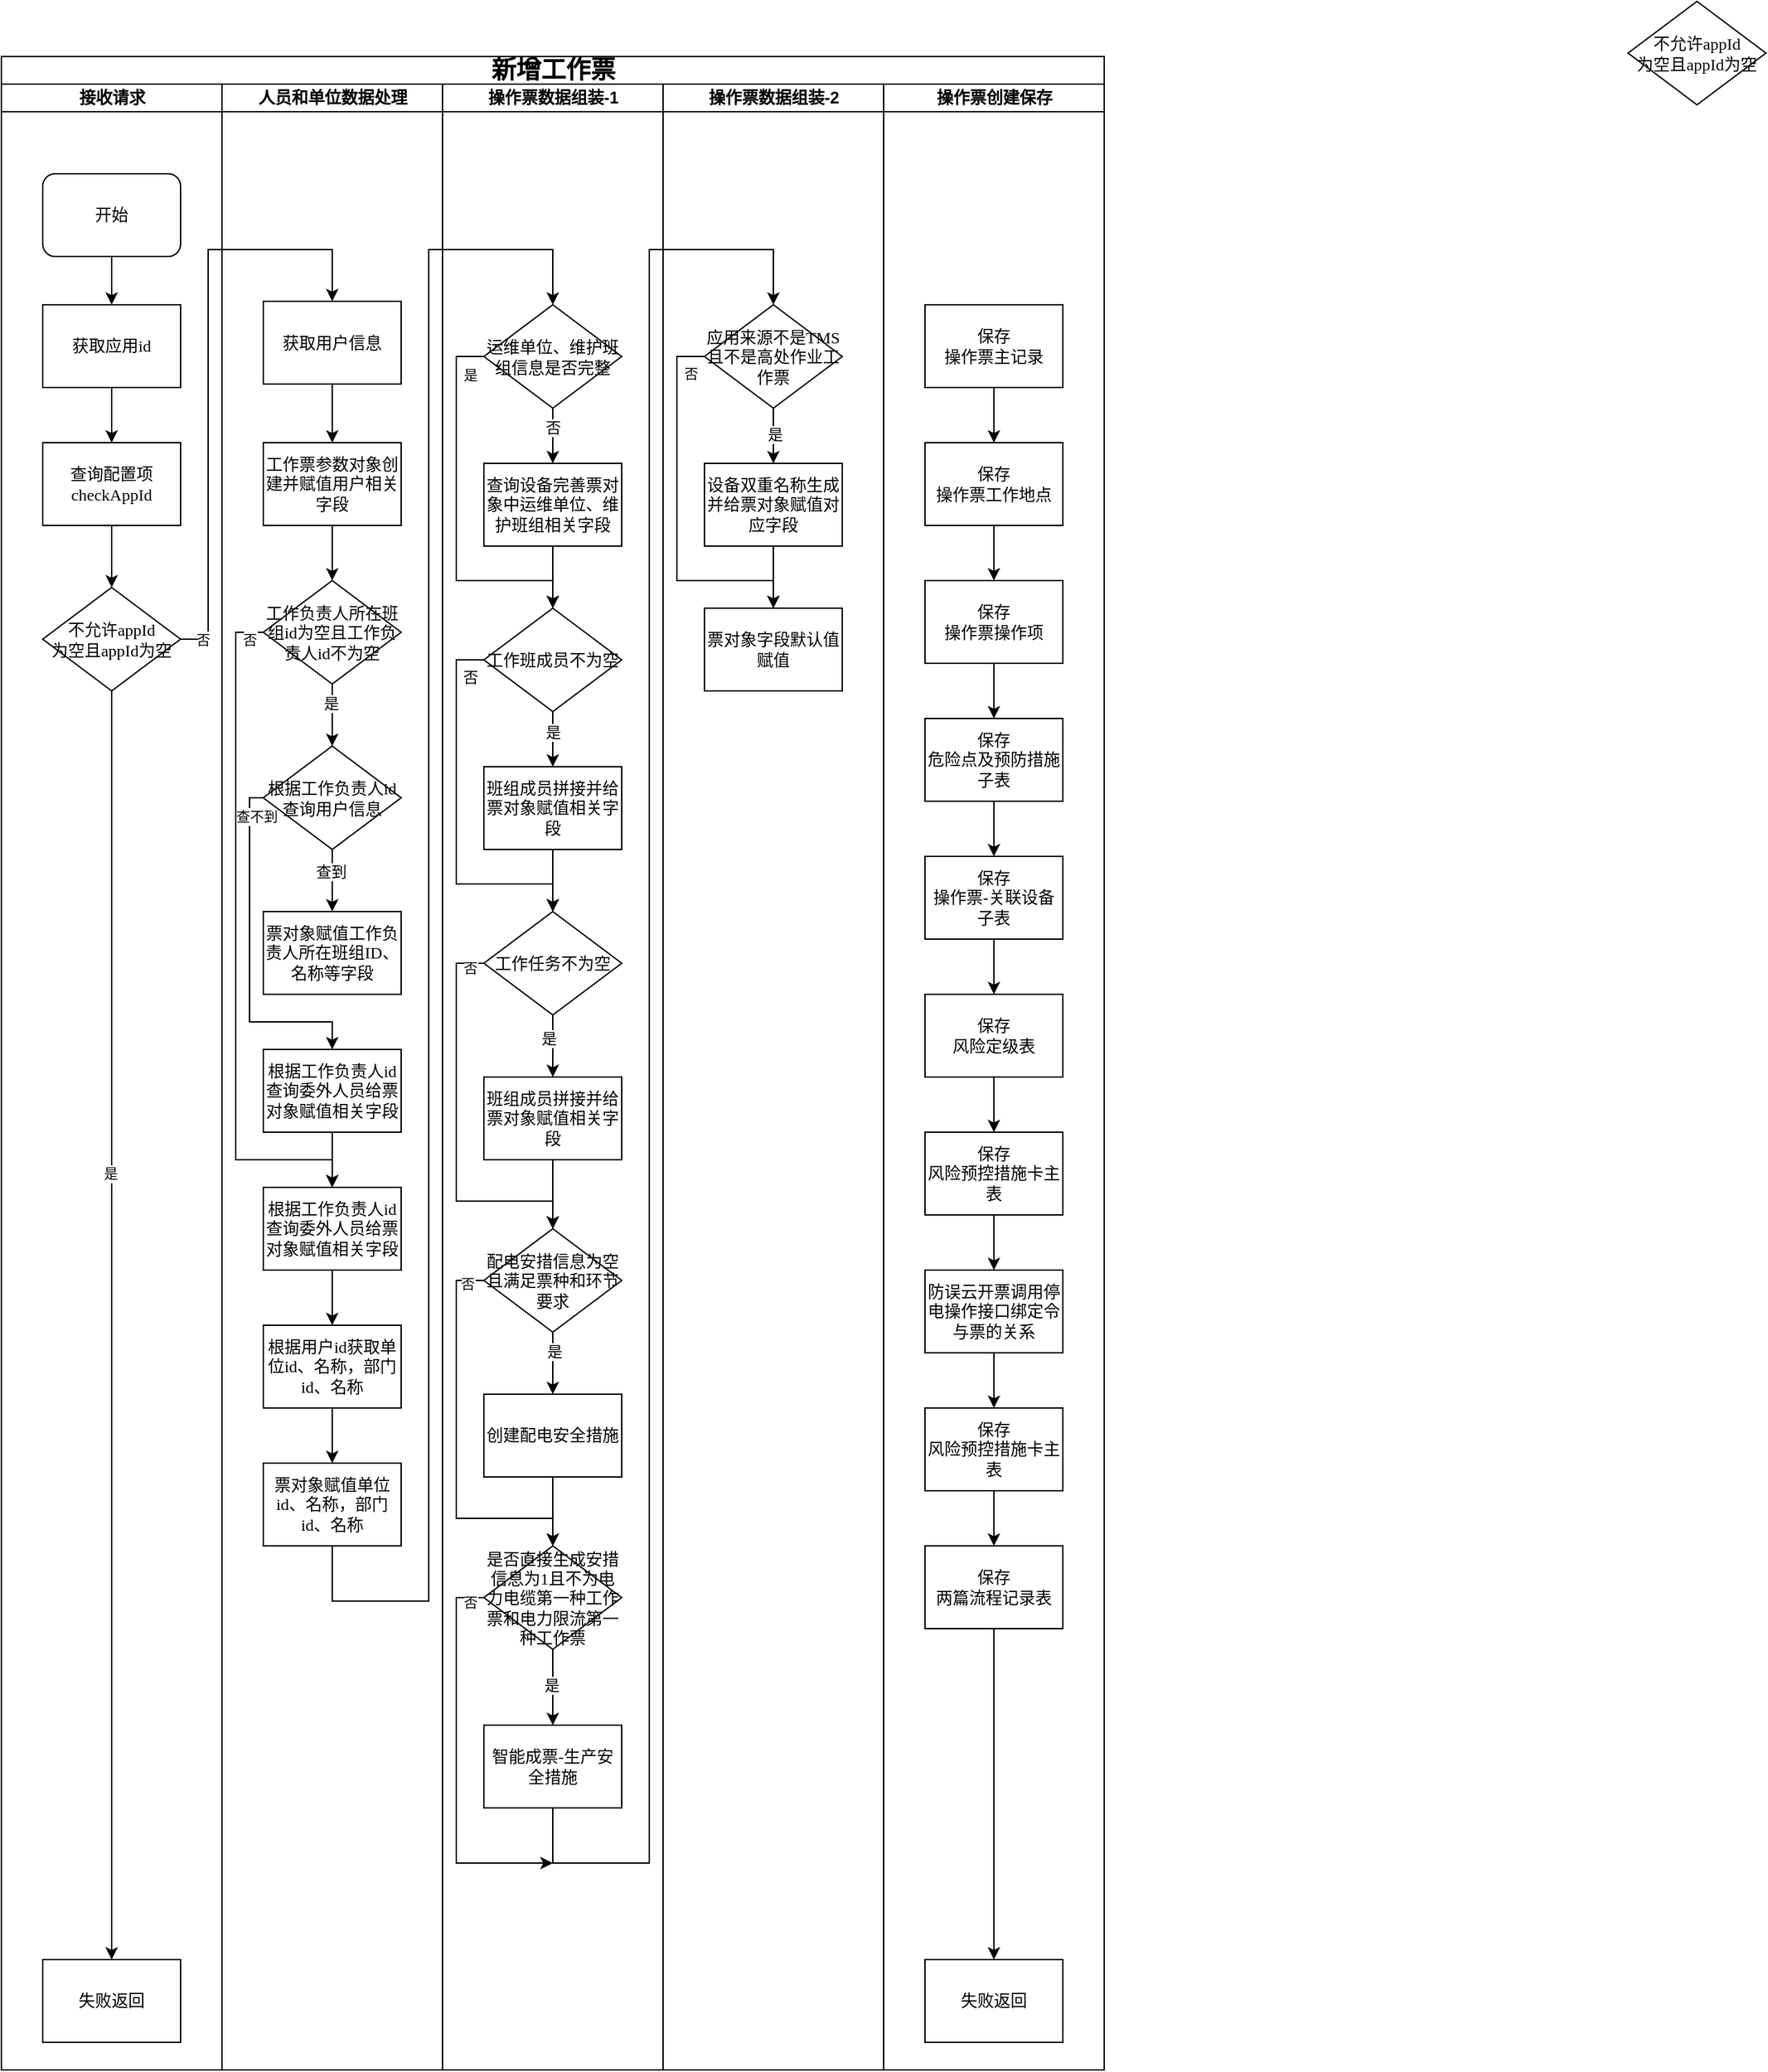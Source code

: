 <mxfile version="26.2.12">
  <diagram name="第 1 页" id="-qbW6qil0ktv-gI08MyN">
    <mxGraphModel dx="1228" dy="661" grid="1" gridSize="10" guides="1" tooltips="1" connect="1" arrows="1" fold="1" page="1" pageScale="1" pageWidth="827" pageHeight="1169" math="0" shadow="0">
      <root>
        <mxCell id="0" />
        <mxCell id="1" parent="0" />
        <mxCell id="i-26Kb5VB1W_zBhbMel1-1" value="&lt;font style=&quot;font-size: 18px;&quot;&gt;新增工作票&lt;/font&gt;" style="swimlane;html=1;childLayout=stackLayout;startSize=20;rounded=0;shadow=0;labelBackgroundColor=none;strokeWidth=1;fontFamily=Verdana;fontSize=8;align=center;" vertex="1" parent="1">
          <mxGeometry x="70" y="40" width="800" height="1460" as="geometry" />
        </mxCell>
        <mxCell id="i-26Kb5VB1W_zBhbMel1-2" value="接收请求" style="swimlane;html=1;startSize=20;" vertex="1" parent="i-26Kb5VB1W_zBhbMel1-1">
          <mxGeometry y="20" width="160" height="1440" as="geometry">
            <mxRectangle y="20" width="40" height="730" as="alternateBounds" />
          </mxGeometry>
        </mxCell>
        <mxCell id="i-26Kb5VB1W_zBhbMel1-3" style="edgeStyle=orthogonalEdgeStyle;rounded=0;orthogonalLoop=1;jettySize=auto;html=1;exitX=0.5;exitY=1;exitDx=0;exitDy=0;entryX=0.5;entryY=0;entryDx=0;entryDy=0;" edge="1" parent="i-26Kb5VB1W_zBhbMel1-2" source="i-26Kb5VB1W_zBhbMel1-4" target="i-26Kb5VB1W_zBhbMel1-10">
          <mxGeometry relative="1" as="geometry">
            <mxPoint x="80" y="167.5" as="targetPoint" />
          </mxGeometry>
        </mxCell>
        <mxCell id="i-26Kb5VB1W_zBhbMel1-4" value="&lt;font style=&quot;font-size: 12px;&quot;&gt;开始&lt;/font&gt;" style="rounded=1;whiteSpace=wrap;html=1;shadow=0;labelBackgroundColor=none;strokeWidth=1;fontFamily=Verdana;fontSize=8;align=center;" vertex="1" parent="i-26Kb5VB1W_zBhbMel1-2">
          <mxGeometry x="30" y="65" width="100" height="60" as="geometry" />
        </mxCell>
        <mxCell id="i-26Kb5VB1W_zBhbMel1-5" value="&lt;span style=&quot;font-size: 12px;&quot;&gt;不允许appId&lt;/span&gt;&lt;div&gt;&lt;span style=&quot;font-size: 12px;&quot;&gt;为空且&lt;/span&gt;&lt;span style=&quot;font-size: 12px; background-color: transparent; color: light-dark(rgb(0, 0, 0), rgb(255, 255, 255));&quot;&gt;appId为空&lt;/span&gt;&lt;/div&gt;" style="rhombus;whiteSpace=wrap;html=1;rounded=0;shadow=0;labelBackgroundColor=none;strokeWidth=1;fontFamily=Verdana;fontSize=8;align=center;" vertex="1" parent="i-26Kb5VB1W_zBhbMel1-2">
          <mxGeometry x="30" y="365" width="100" height="75" as="geometry" />
        </mxCell>
        <mxCell id="i-26Kb5VB1W_zBhbMel1-6" style="edgeStyle=orthogonalEdgeStyle;rounded=0;orthogonalLoop=1;jettySize=auto;html=1;entryX=0.5;entryY=0;entryDx=0;entryDy=0;exitX=0.5;exitY=1;exitDx=0;exitDy=0;" edge="1" parent="i-26Kb5VB1W_zBhbMel1-2" source="i-26Kb5VB1W_zBhbMel1-5" target="i-26Kb5VB1W_zBhbMel1-8">
          <mxGeometry relative="1" as="geometry">
            <mxPoint x="70" y="980" as="targetPoint" />
            <mxPoint x="70" y="580" as="sourcePoint" />
          </mxGeometry>
        </mxCell>
        <mxCell id="i-26Kb5VB1W_zBhbMel1-7" value="&lt;font style=&quot;font-size: 10px;&quot;&gt;是&lt;/font&gt;" style="edgeLabel;html=1;align=center;verticalAlign=middle;resizable=0;points=[];" vertex="1" connectable="0" parent="i-26Kb5VB1W_zBhbMel1-6">
          <mxGeometry x="-0.24" y="-1" relative="1" as="geometry">
            <mxPoint as="offset" />
          </mxGeometry>
        </mxCell>
        <mxCell id="i-26Kb5VB1W_zBhbMel1-8" value="&lt;span style=&quot;font-size: 12px;&quot;&gt;失败返回&lt;/span&gt;" style="whiteSpace=wrap;html=1;fontSize=8;fontFamily=Verdana;rounded=0;shadow=0;labelBackgroundColor=none;strokeWidth=1;" vertex="1" parent="i-26Kb5VB1W_zBhbMel1-2">
          <mxGeometry x="30" y="1360" width="100" height="60" as="geometry" />
        </mxCell>
        <mxCell id="i-26Kb5VB1W_zBhbMel1-9" style="edgeStyle=orthogonalEdgeStyle;rounded=0;orthogonalLoop=1;jettySize=auto;html=1;exitX=0.5;exitY=1;exitDx=0;exitDy=0;" edge="1" parent="i-26Kb5VB1W_zBhbMel1-2" source="i-26Kb5VB1W_zBhbMel1-10" target="i-26Kb5VB1W_zBhbMel1-12">
          <mxGeometry relative="1" as="geometry" />
        </mxCell>
        <mxCell id="i-26Kb5VB1W_zBhbMel1-10" value="&lt;span style=&quot;font-size: 12px;&quot;&gt;获取应用id&lt;/span&gt;" style="whiteSpace=wrap;html=1;fontSize=8;fontFamily=Verdana;rounded=0;shadow=0;labelBackgroundColor=none;strokeWidth=1;" vertex="1" parent="i-26Kb5VB1W_zBhbMel1-2">
          <mxGeometry x="30" y="160" width="100" height="60" as="geometry" />
        </mxCell>
        <mxCell id="i-26Kb5VB1W_zBhbMel1-11" style="edgeStyle=orthogonalEdgeStyle;rounded=0;orthogonalLoop=1;jettySize=auto;html=1;exitX=0.5;exitY=1;exitDx=0;exitDy=0;entryX=0.5;entryY=0;entryDx=0;entryDy=0;" edge="1" parent="i-26Kb5VB1W_zBhbMel1-2" source="i-26Kb5VB1W_zBhbMel1-12" target="i-26Kb5VB1W_zBhbMel1-5">
          <mxGeometry relative="1" as="geometry" />
        </mxCell>
        <mxCell id="i-26Kb5VB1W_zBhbMel1-12" value="&lt;span style=&quot;font-size: 12px;&quot;&gt;查询配置项checkAppId&lt;/span&gt;" style="whiteSpace=wrap;html=1;fontSize=8;fontFamily=Verdana;rounded=0;shadow=0;labelBackgroundColor=none;strokeWidth=1;" vertex="1" parent="i-26Kb5VB1W_zBhbMel1-2">
          <mxGeometry x="30" y="260" width="100" height="60" as="geometry" />
        </mxCell>
        <mxCell id="i-26Kb5VB1W_zBhbMel1-13" value="人员和单位数据处理" style="swimlane;html=1;startSize=20;" vertex="1" parent="i-26Kb5VB1W_zBhbMel1-1">
          <mxGeometry x="160" y="20" width="160" height="1440" as="geometry" />
        </mxCell>
        <mxCell id="i-26Kb5VB1W_zBhbMel1-14" style="edgeStyle=orthogonalEdgeStyle;rounded=0;orthogonalLoop=1;jettySize=auto;html=1;exitX=0.5;exitY=1;exitDx=0;exitDy=0;" edge="1" parent="i-26Kb5VB1W_zBhbMel1-13" source="i-26Kb5VB1W_zBhbMel1-15" target="i-26Kb5VB1W_zBhbMel1-17">
          <mxGeometry relative="1" as="geometry" />
        </mxCell>
        <mxCell id="i-26Kb5VB1W_zBhbMel1-15" value="&lt;span style=&quot;font-size: 12px;&quot;&gt;获取用户信息&lt;/span&gt;" style="whiteSpace=wrap;html=1;fontSize=8;fontFamily=Verdana;rounded=0;shadow=0;labelBackgroundColor=none;strokeWidth=1;" vertex="1" parent="i-26Kb5VB1W_zBhbMel1-13">
          <mxGeometry x="30" y="157.5" width="100" height="60" as="geometry" />
        </mxCell>
        <mxCell id="i-26Kb5VB1W_zBhbMel1-16" style="edgeStyle=orthogonalEdgeStyle;rounded=0;orthogonalLoop=1;jettySize=auto;html=1;exitX=0.5;exitY=1;exitDx=0;exitDy=0;entryX=0.5;entryY=0;entryDx=0;entryDy=0;" edge="1" parent="i-26Kb5VB1W_zBhbMel1-13" source="i-26Kb5VB1W_zBhbMel1-17" target="i-26Kb5VB1W_zBhbMel1-22">
          <mxGeometry relative="1" as="geometry" />
        </mxCell>
        <mxCell id="i-26Kb5VB1W_zBhbMel1-17" value="&lt;span style=&quot;font-size: 12px;&quot;&gt;工作票参数对象创建并赋值用户相关字段&lt;/span&gt;" style="whiteSpace=wrap;html=1;fontSize=8;fontFamily=Verdana;rounded=0;shadow=0;labelBackgroundColor=none;strokeWidth=1;" vertex="1" parent="i-26Kb5VB1W_zBhbMel1-13">
          <mxGeometry x="30" y="260" width="100" height="60" as="geometry" />
        </mxCell>
        <mxCell id="i-26Kb5VB1W_zBhbMel1-18" style="edgeStyle=orthogonalEdgeStyle;rounded=0;orthogonalLoop=1;jettySize=auto;html=1;exitX=0.5;exitY=1;exitDx=0;exitDy=0;entryX=0.5;entryY=0;entryDx=0;entryDy=0;" edge="1" parent="i-26Kb5VB1W_zBhbMel1-13" source="i-26Kb5VB1W_zBhbMel1-22">
          <mxGeometry relative="1" as="geometry">
            <mxPoint x="80" y="480" as="targetPoint" />
          </mxGeometry>
        </mxCell>
        <mxCell id="i-26Kb5VB1W_zBhbMel1-19" value="是" style="edgeLabel;html=1;align=center;verticalAlign=middle;resizable=0;points=[];" vertex="1" connectable="0" parent="i-26Kb5VB1W_zBhbMel1-18">
          <mxGeometry x="-0.385" y="-1" relative="1" as="geometry">
            <mxPoint as="offset" />
          </mxGeometry>
        </mxCell>
        <mxCell id="i-26Kb5VB1W_zBhbMel1-20" style="edgeStyle=orthogonalEdgeStyle;rounded=0;orthogonalLoop=1;jettySize=auto;html=1;exitX=0;exitY=0.5;exitDx=0;exitDy=0;" edge="1" parent="i-26Kb5VB1W_zBhbMel1-13" source="i-26Kb5VB1W_zBhbMel1-22" target="i-26Kb5VB1W_zBhbMel1-32">
          <mxGeometry relative="1" as="geometry">
            <Array as="points">
              <mxPoint x="10" y="398" />
              <mxPoint x="10" y="780" />
              <mxPoint x="80" y="780" />
            </Array>
          </mxGeometry>
        </mxCell>
        <mxCell id="i-26Kb5VB1W_zBhbMel1-21" value="&lt;font style=&quot;font-size: 10px;&quot;&gt;否&lt;/font&gt;" style="edgeLabel;html=1;align=center;verticalAlign=middle;resizable=0;points=[];" vertex="1" connectable="0" parent="i-26Kb5VB1W_zBhbMel1-20">
          <mxGeometry x="-0.97" y="-2" relative="1" as="geometry">
            <mxPoint x="-3" y="7" as="offset" />
          </mxGeometry>
        </mxCell>
        <mxCell id="i-26Kb5VB1W_zBhbMel1-22" value="&lt;span style=&quot;font-size: 12px;&quot;&gt;工作负责人所在班组id为空且工作负责人id不为空&lt;/span&gt;" style="rhombus;whiteSpace=wrap;html=1;rounded=0;shadow=0;labelBackgroundColor=none;strokeWidth=1;fontFamily=Verdana;fontSize=8;align=center;" vertex="1" parent="i-26Kb5VB1W_zBhbMel1-13">
          <mxGeometry x="30" y="360" width="100" height="75" as="geometry" />
        </mxCell>
        <mxCell id="i-26Kb5VB1W_zBhbMel1-23" style="edgeStyle=orthogonalEdgeStyle;rounded=0;orthogonalLoop=1;jettySize=auto;html=1;exitX=0.5;exitY=1;exitDx=0;exitDy=0;entryX=0.5;entryY=0;entryDx=0;entryDy=0;" edge="1" parent="i-26Kb5VB1W_zBhbMel1-13" source="i-26Kb5VB1W_zBhbMel1-27" target="i-26Kb5VB1W_zBhbMel1-28">
          <mxGeometry relative="1" as="geometry" />
        </mxCell>
        <mxCell id="i-26Kb5VB1W_zBhbMel1-24" value="查到" style="edgeLabel;html=1;align=center;verticalAlign=middle;resizable=0;points=[];" vertex="1" connectable="0" parent="i-26Kb5VB1W_zBhbMel1-23">
          <mxGeometry x="-0.316" y="-1" relative="1" as="geometry">
            <mxPoint as="offset" />
          </mxGeometry>
        </mxCell>
        <mxCell id="i-26Kb5VB1W_zBhbMel1-25" style="edgeStyle=orthogonalEdgeStyle;rounded=0;orthogonalLoop=1;jettySize=auto;html=1;exitX=0;exitY=0.5;exitDx=0;exitDy=0;entryX=0.5;entryY=0;entryDx=0;entryDy=0;" edge="1" parent="i-26Kb5VB1W_zBhbMel1-13" source="i-26Kb5VB1W_zBhbMel1-27" target="i-26Kb5VB1W_zBhbMel1-30">
          <mxGeometry relative="1" as="geometry">
            <Array as="points">
              <mxPoint x="20" y="518" />
              <mxPoint x="20" y="680" />
              <mxPoint x="80" y="680" />
            </Array>
          </mxGeometry>
        </mxCell>
        <mxCell id="i-26Kb5VB1W_zBhbMel1-26" value="&lt;font style=&quot;font-size: 10px;&quot;&gt;查不到&lt;/font&gt;" style="edgeLabel;html=1;align=center;verticalAlign=middle;resizable=0;points=[];" vertex="1" connectable="0" parent="i-26Kb5VB1W_zBhbMel1-25">
          <mxGeometry x="-0.906" y="2" relative="1" as="geometry">
            <mxPoint x="3" y="11" as="offset" />
          </mxGeometry>
        </mxCell>
        <mxCell id="i-26Kb5VB1W_zBhbMel1-27" value="&lt;span style=&quot;font-size: 12px;&quot;&gt;根据工作负责人id查询用户信息&lt;/span&gt;" style="rhombus;whiteSpace=wrap;html=1;rounded=0;shadow=0;labelBackgroundColor=none;strokeWidth=1;fontFamily=Verdana;fontSize=8;align=center;" vertex="1" parent="i-26Kb5VB1W_zBhbMel1-13">
          <mxGeometry x="30" y="480" width="100" height="75" as="geometry" />
        </mxCell>
        <mxCell id="i-26Kb5VB1W_zBhbMel1-28" value="&lt;span style=&quot;font-size: 12px;&quot;&gt;票对象赋值工作负责人所在班组ID、名称等字段&lt;/span&gt;" style="whiteSpace=wrap;html=1;fontSize=8;fontFamily=Verdana;rounded=0;shadow=0;labelBackgroundColor=none;strokeWidth=1;" vertex="1" parent="i-26Kb5VB1W_zBhbMel1-13">
          <mxGeometry x="30" y="600" width="100" height="60" as="geometry" />
        </mxCell>
        <mxCell id="i-26Kb5VB1W_zBhbMel1-29" style="edgeStyle=orthogonalEdgeStyle;rounded=0;orthogonalLoop=1;jettySize=auto;html=1;exitX=0.5;exitY=1;exitDx=0;exitDy=0;entryX=0.5;entryY=0;entryDx=0;entryDy=0;" edge="1" parent="i-26Kb5VB1W_zBhbMel1-13" source="i-26Kb5VB1W_zBhbMel1-30" target="i-26Kb5VB1W_zBhbMel1-32">
          <mxGeometry relative="1" as="geometry" />
        </mxCell>
        <mxCell id="i-26Kb5VB1W_zBhbMel1-30" value="&lt;span style=&quot;font-size: 12px;&quot;&gt;根据工作负责人id&lt;/span&gt;&lt;div&gt;&lt;span style=&quot;font-size: 12px;&quot;&gt;查询委外人员给票对象&lt;/span&gt;&lt;span style=&quot;font-size: 12px; background-color: transparent; color: light-dark(rgb(0, 0, 0), rgb(255, 255, 255));&quot;&gt;赋值相关字段&lt;/span&gt;&lt;/div&gt;" style="whiteSpace=wrap;html=1;fontSize=8;fontFamily=Verdana;rounded=0;shadow=0;labelBackgroundColor=none;strokeWidth=1;" vertex="1" parent="i-26Kb5VB1W_zBhbMel1-13">
          <mxGeometry x="30" y="700" width="100" height="60" as="geometry" />
        </mxCell>
        <mxCell id="i-26Kb5VB1W_zBhbMel1-31" style="edgeStyle=orthogonalEdgeStyle;rounded=0;orthogonalLoop=1;jettySize=auto;html=1;exitX=0.5;exitY=1;exitDx=0;exitDy=0;entryX=0.5;entryY=0;entryDx=0;entryDy=0;" edge="1" parent="i-26Kb5VB1W_zBhbMel1-13" source="i-26Kb5VB1W_zBhbMel1-32" target="i-26Kb5VB1W_zBhbMel1-34">
          <mxGeometry relative="1" as="geometry" />
        </mxCell>
        <mxCell id="i-26Kb5VB1W_zBhbMel1-32" value="&lt;span style=&quot;font-size: 12px;&quot;&gt;根据工作负责人id&lt;/span&gt;&lt;div&gt;&lt;span style=&quot;font-size: 12px;&quot;&gt;查询委外人员给票对象&lt;/span&gt;&lt;span style=&quot;font-size: 12px; background-color: transparent; color: light-dark(rgb(0, 0, 0), rgb(255, 255, 255));&quot;&gt;赋值相关字段&lt;/span&gt;&lt;/div&gt;" style="whiteSpace=wrap;html=1;fontSize=8;fontFamily=Verdana;rounded=0;shadow=0;labelBackgroundColor=none;strokeWidth=1;" vertex="1" parent="i-26Kb5VB1W_zBhbMel1-13">
          <mxGeometry x="30" y="800" width="100" height="60" as="geometry" />
        </mxCell>
        <mxCell id="i-26Kb5VB1W_zBhbMel1-33" style="edgeStyle=orthogonalEdgeStyle;rounded=0;orthogonalLoop=1;jettySize=auto;html=1;exitX=0.5;exitY=1;exitDx=0;exitDy=0;entryX=0.5;entryY=0;entryDx=0;entryDy=0;" edge="1" parent="i-26Kb5VB1W_zBhbMel1-13" source="i-26Kb5VB1W_zBhbMel1-34" target="i-26Kb5VB1W_zBhbMel1-35">
          <mxGeometry relative="1" as="geometry" />
        </mxCell>
        <mxCell id="i-26Kb5VB1W_zBhbMel1-34" value="&lt;span style=&quot;font-size: 12px;&quot;&gt;根据用户id获取单位id、名称，部门id、名称&lt;br&gt;&lt;/span&gt;" style="whiteSpace=wrap;html=1;fontSize=8;fontFamily=Verdana;rounded=0;shadow=0;labelBackgroundColor=none;strokeWidth=1;" vertex="1" parent="i-26Kb5VB1W_zBhbMel1-13">
          <mxGeometry x="30" y="900" width="100" height="60" as="geometry" />
        </mxCell>
        <mxCell id="i-26Kb5VB1W_zBhbMel1-35" value="&lt;span style=&quot;font-size: 12px;&quot;&gt;票对象赋值单位id、名称，部门id、名称&lt;br&gt;&lt;/span&gt;" style="whiteSpace=wrap;html=1;fontSize=8;fontFamily=Verdana;rounded=0;shadow=0;labelBackgroundColor=none;strokeWidth=1;" vertex="1" parent="i-26Kb5VB1W_zBhbMel1-13">
          <mxGeometry x="30" y="1000" width="100" height="60" as="geometry" />
        </mxCell>
        <mxCell id="i-26Kb5VB1W_zBhbMel1-36" value="操作票数据组装-1" style="swimlane;html=1;startSize=20;" vertex="1" parent="i-26Kb5VB1W_zBhbMel1-1">
          <mxGeometry x="320" y="20" width="160" height="1440" as="geometry" />
        </mxCell>
        <mxCell id="i-26Kb5VB1W_zBhbMel1-125" style="edgeStyle=orthogonalEdgeStyle;rounded=0;orthogonalLoop=1;jettySize=auto;html=1;exitX=0.5;exitY=1;exitDx=0;exitDy=0;" edge="1" parent="i-26Kb5VB1W_zBhbMel1-36" source="i-26Kb5VB1W_zBhbMel1-123" target="i-26Kb5VB1W_zBhbMel1-124">
          <mxGeometry relative="1" as="geometry" />
        </mxCell>
        <mxCell id="i-26Kb5VB1W_zBhbMel1-126" value="否" style="edgeLabel;html=1;align=center;verticalAlign=middle;resizable=0;points=[];" vertex="1" connectable="0" parent="i-26Kb5VB1W_zBhbMel1-125">
          <mxGeometry x="-0.3" relative="1" as="geometry">
            <mxPoint as="offset" />
          </mxGeometry>
        </mxCell>
        <mxCell id="i-26Kb5VB1W_zBhbMel1-129" style="edgeStyle=orthogonalEdgeStyle;rounded=0;orthogonalLoop=1;jettySize=auto;html=1;exitX=0;exitY=0.5;exitDx=0;exitDy=0;entryX=0.5;entryY=0;entryDx=0;entryDy=0;" edge="1" parent="i-26Kb5VB1W_zBhbMel1-36" source="i-26Kb5VB1W_zBhbMel1-123" target="i-26Kb5VB1W_zBhbMel1-127">
          <mxGeometry relative="1" as="geometry">
            <Array as="points">
              <mxPoint x="10" y="198" />
              <mxPoint x="10" y="360" />
              <mxPoint x="80" y="360" />
            </Array>
          </mxGeometry>
        </mxCell>
        <mxCell id="i-26Kb5VB1W_zBhbMel1-130" value="&lt;font style=&quot;font-size: 10px;&quot;&gt;是&lt;/font&gt;" style="edgeLabel;html=1;align=center;verticalAlign=middle;resizable=0;points=[];" vertex="1" connectable="0" parent="i-26Kb5VB1W_zBhbMel1-129">
          <mxGeometry x="-0.897" y="2" relative="1" as="geometry">
            <mxPoint x="4" y="11" as="offset" />
          </mxGeometry>
        </mxCell>
        <mxCell id="i-26Kb5VB1W_zBhbMel1-123" value="&lt;span style=&quot;font-size: 12px;&quot;&gt;运维单位、维护班组信息是否完整&lt;/span&gt;" style="rhombus;whiteSpace=wrap;html=1;rounded=0;shadow=0;labelBackgroundColor=none;strokeWidth=1;fontFamily=Verdana;fontSize=8;align=center;" vertex="1" parent="i-26Kb5VB1W_zBhbMel1-36">
          <mxGeometry x="30" y="160" width="100" height="75" as="geometry" />
        </mxCell>
        <mxCell id="i-26Kb5VB1W_zBhbMel1-128" style="edgeStyle=orthogonalEdgeStyle;rounded=0;orthogonalLoop=1;jettySize=auto;html=1;exitX=0.5;exitY=1;exitDx=0;exitDy=0;entryX=0.5;entryY=0;entryDx=0;entryDy=0;" edge="1" parent="i-26Kb5VB1W_zBhbMel1-36" source="i-26Kb5VB1W_zBhbMel1-124" target="i-26Kb5VB1W_zBhbMel1-127">
          <mxGeometry relative="1" as="geometry" />
        </mxCell>
        <mxCell id="i-26Kb5VB1W_zBhbMel1-124" value="&lt;span style=&quot;font-size: 12px;&quot;&gt;查询设备完善票对象中&lt;/span&gt;&lt;span style=&quot;font-size: 12px;&quot;&gt;运维单位、维护班组相关字段&lt;/span&gt;" style="whiteSpace=wrap;html=1;fontSize=8;fontFamily=Verdana;rounded=0;shadow=0;labelBackgroundColor=none;strokeWidth=1;" vertex="1" parent="i-26Kb5VB1W_zBhbMel1-36">
          <mxGeometry x="30" y="275" width="100" height="60" as="geometry" />
        </mxCell>
        <mxCell id="i-26Kb5VB1W_zBhbMel1-132" style="edgeStyle=orthogonalEdgeStyle;rounded=0;orthogonalLoop=1;jettySize=auto;html=1;exitX=0.5;exitY=1;exitDx=0;exitDy=0;entryX=0.5;entryY=0;entryDx=0;entryDy=0;" edge="1" parent="i-26Kb5VB1W_zBhbMel1-36" source="i-26Kb5VB1W_zBhbMel1-127" target="i-26Kb5VB1W_zBhbMel1-131">
          <mxGeometry relative="1" as="geometry" />
        </mxCell>
        <mxCell id="i-26Kb5VB1W_zBhbMel1-133" value="是" style="edgeLabel;html=1;align=center;verticalAlign=middle;resizable=0;points=[];" vertex="1" connectable="0" parent="i-26Kb5VB1W_zBhbMel1-132">
          <mxGeometry x="-0.28" relative="1" as="geometry">
            <mxPoint as="offset" />
          </mxGeometry>
        </mxCell>
        <mxCell id="i-26Kb5VB1W_zBhbMel1-136" style="edgeStyle=orthogonalEdgeStyle;rounded=0;orthogonalLoop=1;jettySize=auto;html=1;exitX=0;exitY=0.5;exitDx=0;exitDy=0;entryX=0.5;entryY=0;entryDx=0;entryDy=0;" edge="1" parent="i-26Kb5VB1W_zBhbMel1-36" source="i-26Kb5VB1W_zBhbMel1-127" target="i-26Kb5VB1W_zBhbMel1-134">
          <mxGeometry relative="1" as="geometry">
            <Array as="points">
              <mxPoint x="10" y="418" />
              <mxPoint x="10" y="580" />
              <mxPoint x="80" y="580" />
            </Array>
          </mxGeometry>
        </mxCell>
        <mxCell id="i-26Kb5VB1W_zBhbMel1-137" value="否" style="edgeLabel;html=1;align=center;verticalAlign=middle;resizable=0;points=[];" vertex="1" connectable="0" parent="i-26Kb5VB1W_zBhbMel1-136">
          <mxGeometry x="-0.927" y="3" relative="1" as="geometry">
            <mxPoint y="9" as="offset" />
          </mxGeometry>
        </mxCell>
        <mxCell id="i-26Kb5VB1W_zBhbMel1-127" value="&lt;span style=&quot;font-size: 12px;&quot;&gt;工作班成员不为空&lt;/span&gt;" style="rhombus;whiteSpace=wrap;html=1;rounded=0;shadow=0;labelBackgroundColor=none;strokeWidth=1;fontFamily=Verdana;fontSize=8;align=center;" vertex="1" parent="i-26Kb5VB1W_zBhbMel1-36">
          <mxGeometry x="30" y="380" width="100" height="75" as="geometry" />
        </mxCell>
        <mxCell id="i-26Kb5VB1W_zBhbMel1-135" style="edgeStyle=orthogonalEdgeStyle;rounded=0;orthogonalLoop=1;jettySize=auto;html=1;exitX=0.5;exitY=1;exitDx=0;exitDy=0;entryX=0.5;entryY=0;entryDx=0;entryDy=0;" edge="1" parent="i-26Kb5VB1W_zBhbMel1-36" source="i-26Kb5VB1W_zBhbMel1-131" target="i-26Kb5VB1W_zBhbMel1-134">
          <mxGeometry relative="1" as="geometry" />
        </mxCell>
        <mxCell id="i-26Kb5VB1W_zBhbMel1-131" value="&lt;span style=&quot;font-size: 12px;&quot;&gt;班组成员拼接并给票对象赋值相关字段&lt;/span&gt;" style="whiteSpace=wrap;html=1;fontSize=8;fontFamily=Verdana;rounded=0;shadow=0;labelBackgroundColor=none;strokeWidth=1;" vertex="1" parent="i-26Kb5VB1W_zBhbMel1-36">
          <mxGeometry x="30" y="495" width="100" height="60" as="geometry" />
        </mxCell>
        <mxCell id="i-26Kb5VB1W_zBhbMel1-140" style="edgeStyle=orthogonalEdgeStyle;rounded=0;orthogonalLoop=1;jettySize=auto;html=1;exitX=0.5;exitY=1;exitDx=0;exitDy=0;entryX=0.5;entryY=0;entryDx=0;entryDy=0;" edge="1" parent="i-26Kb5VB1W_zBhbMel1-36" source="i-26Kb5VB1W_zBhbMel1-134" target="i-26Kb5VB1W_zBhbMel1-138">
          <mxGeometry relative="1" as="geometry" />
        </mxCell>
        <mxCell id="i-26Kb5VB1W_zBhbMel1-141" value="是" style="edgeLabel;html=1;align=center;verticalAlign=middle;resizable=0;points=[];" vertex="1" connectable="0" parent="i-26Kb5VB1W_zBhbMel1-140">
          <mxGeometry x="-0.268" y="-3" relative="1" as="geometry">
            <mxPoint as="offset" />
          </mxGeometry>
        </mxCell>
        <mxCell id="i-26Kb5VB1W_zBhbMel1-144" style="edgeStyle=orthogonalEdgeStyle;rounded=0;orthogonalLoop=1;jettySize=auto;html=1;exitX=0;exitY=0.5;exitDx=0;exitDy=0;" edge="1" parent="i-26Kb5VB1W_zBhbMel1-36" source="i-26Kb5VB1W_zBhbMel1-134">
          <mxGeometry relative="1" as="geometry">
            <mxPoint x="80" y="830" as="targetPoint" />
            <Array as="points">
              <mxPoint x="10" y="637" />
              <mxPoint x="10" y="810" />
              <mxPoint x="80" y="810" />
            </Array>
          </mxGeometry>
        </mxCell>
        <mxCell id="i-26Kb5VB1W_zBhbMel1-145" value="&lt;font style=&quot;font-size: 10px;&quot;&gt;否&lt;/font&gt;" style="edgeLabel;html=1;align=center;verticalAlign=middle;resizable=0;points=[];" vertex="1" connectable="0" parent="i-26Kb5VB1W_zBhbMel1-144">
          <mxGeometry x="-0.93" y="3" relative="1" as="geometry">
            <mxPoint as="offset" />
          </mxGeometry>
        </mxCell>
        <mxCell id="i-26Kb5VB1W_zBhbMel1-134" value="&lt;span style=&quot;font-size: 12px;&quot;&gt;工作任务不为空&lt;/span&gt;" style="rhombus;whiteSpace=wrap;html=1;rounded=0;shadow=0;labelBackgroundColor=none;strokeWidth=1;fontFamily=Verdana;fontSize=8;align=center;" vertex="1" parent="i-26Kb5VB1W_zBhbMel1-36">
          <mxGeometry x="30" y="600" width="100" height="75" as="geometry" />
        </mxCell>
        <mxCell id="i-26Kb5VB1W_zBhbMel1-143" style="edgeStyle=orthogonalEdgeStyle;rounded=0;orthogonalLoop=1;jettySize=auto;html=1;exitX=0.5;exitY=1;exitDx=0;exitDy=0;" edge="1" parent="i-26Kb5VB1W_zBhbMel1-36" source="i-26Kb5VB1W_zBhbMel1-138" target="i-26Kb5VB1W_zBhbMel1-142">
          <mxGeometry relative="1" as="geometry" />
        </mxCell>
        <mxCell id="i-26Kb5VB1W_zBhbMel1-138" value="&lt;span style=&quot;font-size: 12px;&quot;&gt;班组成员拼接并给票对象赋值相关字段&lt;/span&gt;" style="whiteSpace=wrap;html=1;fontSize=8;fontFamily=Verdana;rounded=0;shadow=0;labelBackgroundColor=none;strokeWidth=1;" vertex="1" parent="i-26Kb5VB1W_zBhbMel1-36">
          <mxGeometry x="30" y="720" width="100" height="60" as="geometry" />
        </mxCell>
        <mxCell id="i-26Kb5VB1W_zBhbMel1-147" style="edgeStyle=orthogonalEdgeStyle;rounded=0;orthogonalLoop=1;jettySize=auto;html=1;exitX=0.5;exitY=1;exitDx=0;exitDy=0;" edge="1" parent="i-26Kb5VB1W_zBhbMel1-36" source="i-26Kb5VB1W_zBhbMel1-142" target="i-26Kb5VB1W_zBhbMel1-146">
          <mxGeometry relative="1" as="geometry" />
        </mxCell>
        <mxCell id="i-26Kb5VB1W_zBhbMel1-148" value="是" style="edgeLabel;html=1;align=center;verticalAlign=middle;resizable=0;points=[];" vertex="1" connectable="0" parent="i-26Kb5VB1W_zBhbMel1-147">
          <mxGeometry x="-0.388" y="1" relative="1" as="geometry">
            <mxPoint as="offset" />
          </mxGeometry>
        </mxCell>
        <mxCell id="i-26Kb5VB1W_zBhbMel1-151" style="edgeStyle=orthogonalEdgeStyle;rounded=0;orthogonalLoop=1;jettySize=auto;html=1;exitX=0;exitY=0.5;exitDx=0;exitDy=0;entryX=0.5;entryY=0;entryDx=0;entryDy=0;" edge="1" parent="i-26Kb5VB1W_zBhbMel1-36" source="i-26Kb5VB1W_zBhbMel1-142" target="i-26Kb5VB1W_zBhbMel1-149">
          <mxGeometry relative="1" as="geometry">
            <Array as="points">
              <mxPoint x="10" y="867" />
              <mxPoint x="10" y="1040" />
              <mxPoint x="80" y="1040" />
            </Array>
          </mxGeometry>
        </mxCell>
        <mxCell id="i-26Kb5VB1W_zBhbMel1-152" value="&lt;font style=&quot;font-size: 10px;&quot;&gt;否&lt;/font&gt;" style="edgeLabel;html=1;align=center;verticalAlign=middle;resizable=0;points=[];" vertex="1" connectable="0" parent="i-26Kb5VB1W_zBhbMel1-151">
          <mxGeometry x="-0.913" y="2" relative="1" as="geometry">
            <mxPoint as="offset" />
          </mxGeometry>
        </mxCell>
        <mxCell id="i-26Kb5VB1W_zBhbMel1-142" value="&lt;span style=&quot;font-size: 12px;&quot;&gt;配电安措信息为空且满足票种和环节要求&lt;/span&gt;" style="rhombus;whiteSpace=wrap;html=1;rounded=0;shadow=0;labelBackgroundColor=none;strokeWidth=1;fontFamily=Verdana;fontSize=8;align=center;" vertex="1" parent="i-26Kb5VB1W_zBhbMel1-36">
          <mxGeometry x="30" y="830" width="100" height="75" as="geometry" />
        </mxCell>
        <mxCell id="i-26Kb5VB1W_zBhbMel1-150" style="edgeStyle=orthogonalEdgeStyle;rounded=0;orthogonalLoop=1;jettySize=auto;html=1;exitX=0.5;exitY=1;exitDx=0;exitDy=0;" edge="1" parent="i-26Kb5VB1W_zBhbMel1-36" source="i-26Kb5VB1W_zBhbMel1-146" target="i-26Kb5VB1W_zBhbMel1-149">
          <mxGeometry relative="1" as="geometry" />
        </mxCell>
        <mxCell id="i-26Kb5VB1W_zBhbMel1-146" value="&lt;span style=&quot;font-size: 12px;&quot;&gt;创建配电安全措施&lt;/span&gt;" style="whiteSpace=wrap;html=1;fontSize=8;fontFamily=Verdana;rounded=0;shadow=0;labelBackgroundColor=none;strokeWidth=1;" vertex="1" parent="i-26Kb5VB1W_zBhbMel1-36">
          <mxGeometry x="30" y="950" width="100" height="60" as="geometry" />
        </mxCell>
        <mxCell id="i-26Kb5VB1W_zBhbMel1-154" style="edgeStyle=orthogonalEdgeStyle;rounded=0;orthogonalLoop=1;jettySize=auto;html=1;exitX=0.5;exitY=1;exitDx=0;exitDy=0;entryX=0.5;entryY=0;entryDx=0;entryDy=0;" edge="1" parent="i-26Kb5VB1W_zBhbMel1-36" source="i-26Kb5VB1W_zBhbMel1-149" target="i-26Kb5VB1W_zBhbMel1-153">
          <mxGeometry relative="1" as="geometry" />
        </mxCell>
        <mxCell id="i-26Kb5VB1W_zBhbMel1-156" value="是" style="edgeLabel;html=1;align=center;verticalAlign=middle;resizable=0;points=[];" vertex="1" connectable="0" parent="i-26Kb5VB1W_zBhbMel1-154">
          <mxGeometry x="-0.067" y="-1" relative="1" as="geometry">
            <mxPoint as="offset" />
          </mxGeometry>
        </mxCell>
        <mxCell id="i-26Kb5VB1W_zBhbMel1-158" style="edgeStyle=orthogonalEdgeStyle;rounded=0;orthogonalLoop=1;jettySize=auto;html=1;exitX=0;exitY=0.5;exitDx=0;exitDy=0;" edge="1" parent="i-26Kb5VB1W_zBhbMel1-36" source="i-26Kb5VB1W_zBhbMel1-149">
          <mxGeometry relative="1" as="geometry">
            <mxPoint x="80" y="1290" as="targetPoint" />
            <Array as="points">
              <mxPoint x="10" y="1097" />
              <mxPoint x="10" y="1290" />
            </Array>
          </mxGeometry>
        </mxCell>
        <mxCell id="i-26Kb5VB1W_zBhbMel1-159" value="&lt;font style=&quot;font-size: 10px;&quot;&gt;否&lt;/font&gt;" style="edgeLabel;html=1;align=center;verticalAlign=middle;resizable=0;points=[];" vertex="1" connectable="0" parent="i-26Kb5VB1W_zBhbMel1-158">
          <mxGeometry x="-0.93" y="3" relative="1" as="geometry">
            <mxPoint as="offset" />
          </mxGeometry>
        </mxCell>
        <mxCell id="i-26Kb5VB1W_zBhbMel1-149" value="&lt;span style=&quot;font-size: 12px;&quot;&gt;是否直接生成安措信息为1且不为电力电缆第一种工作票和电力限流第一种工作票&lt;/span&gt;" style="rhombus;whiteSpace=wrap;html=1;rounded=0;shadow=0;labelBackgroundColor=none;strokeWidth=1;fontFamily=Verdana;fontSize=8;align=center;" vertex="1" parent="i-26Kb5VB1W_zBhbMel1-36">
          <mxGeometry x="30" y="1060" width="100" height="75" as="geometry" />
        </mxCell>
        <mxCell id="i-26Kb5VB1W_zBhbMel1-153" value="&lt;span style=&quot;font-size: 12px;&quot;&gt;智能成票-生产安全措施&lt;/span&gt;" style="whiteSpace=wrap;html=1;fontSize=8;fontFamily=Verdana;rounded=0;shadow=0;labelBackgroundColor=none;strokeWidth=1;" vertex="1" parent="i-26Kb5VB1W_zBhbMel1-36">
          <mxGeometry x="30" y="1190" width="100" height="60" as="geometry" />
        </mxCell>
        <mxCell id="i-26Kb5VB1W_zBhbMel1-69" value="操作票数据组装-2" style="swimlane;html=1;startSize=20;" vertex="1" parent="i-26Kb5VB1W_zBhbMel1-1">
          <mxGeometry x="480" y="20" width="160" height="1440" as="geometry" />
        </mxCell>
        <mxCell id="i-26Kb5VB1W_zBhbMel1-162" style="edgeStyle=orthogonalEdgeStyle;rounded=0;orthogonalLoop=1;jettySize=auto;html=1;exitX=0.5;exitY=1;exitDx=0;exitDy=0;entryX=0.5;entryY=0;entryDx=0;entryDy=0;" edge="1" parent="i-26Kb5VB1W_zBhbMel1-69" source="i-26Kb5VB1W_zBhbMel1-155" target="i-26Kb5VB1W_zBhbMel1-160">
          <mxGeometry relative="1" as="geometry" />
        </mxCell>
        <mxCell id="i-26Kb5VB1W_zBhbMel1-163" value="是" style="edgeLabel;html=1;align=center;verticalAlign=middle;resizable=0;points=[];" vertex="1" connectable="0" parent="i-26Kb5VB1W_zBhbMel1-162">
          <mxGeometry x="-0.071" y="1" relative="1" as="geometry">
            <mxPoint as="offset" />
          </mxGeometry>
        </mxCell>
        <mxCell id="i-26Kb5VB1W_zBhbMel1-166" style="edgeStyle=orthogonalEdgeStyle;rounded=0;orthogonalLoop=1;jettySize=auto;html=1;exitX=0;exitY=0.5;exitDx=0;exitDy=0;" edge="1" parent="i-26Kb5VB1W_zBhbMel1-69" source="i-26Kb5VB1W_zBhbMel1-155" target="i-26Kb5VB1W_zBhbMel1-164">
          <mxGeometry relative="1" as="geometry">
            <Array as="points">
              <mxPoint x="10" y="197" />
              <mxPoint x="10" y="360" />
              <mxPoint x="80" y="360" />
            </Array>
          </mxGeometry>
        </mxCell>
        <mxCell id="i-26Kb5VB1W_zBhbMel1-167" value="&lt;font style=&quot;font-size: 10px;&quot;&gt;否&lt;/font&gt;" style="edgeLabel;html=1;align=center;verticalAlign=middle;resizable=0;points=[];" vertex="1" connectable="0" parent="i-26Kb5VB1W_zBhbMel1-166">
          <mxGeometry x="-0.927" y="1" relative="1" as="geometry">
            <mxPoint y="11" as="offset" />
          </mxGeometry>
        </mxCell>
        <mxCell id="i-26Kb5VB1W_zBhbMel1-155" value="&lt;span style=&quot;font-size: 12px;&quot;&gt;应用来源不是TMS&lt;/span&gt;&lt;div&gt;&lt;span style=&quot;font-size: 12px;&quot;&gt;且不是高处作业工作票&lt;/span&gt;&lt;/div&gt;" style="rhombus;whiteSpace=wrap;html=1;rounded=0;shadow=0;labelBackgroundColor=none;strokeWidth=1;fontFamily=Verdana;fontSize=8;align=center;" vertex="1" parent="i-26Kb5VB1W_zBhbMel1-69">
          <mxGeometry x="30" y="160" width="100" height="75" as="geometry" />
        </mxCell>
        <mxCell id="i-26Kb5VB1W_zBhbMel1-165" style="edgeStyle=orthogonalEdgeStyle;rounded=0;orthogonalLoop=1;jettySize=auto;html=1;exitX=0.5;exitY=1;exitDx=0;exitDy=0;entryX=0.5;entryY=0;entryDx=0;entryDy=0;" edge="1" parent="i-26Kb5VB1W_zBhbMel1-69" source="i-26Kb5VB1W_zBhbMel1-160" target="i-26Kb5VB1W_zBhbMel1-164">
          <mxGeometry relative="1" as="geometry" />
        </mxCell>
        <mxCell id="i-26Kb5VB1W_zBhbMel1-160" value="&lt;span style=&quot;font-size: 12px;&quot;&gt;设备双重名称生成并给票对象赋值对应字段&lt;/span&gt;" style="whiteSpace=wrap;html=1;fontSize=8;fontFamily=Verdana;rounded=0;shadow=0;labelBackgroundColor=none;strokeWidth=1;" vertex="1" parent="i-26Kb5VB1W_zBhbMel1-69">
          <mxGeometry x="30" y="275" width="100" height="60" as="geometry" />
        </mxCell>
        <mxCell id="i-26Kb5VB1W_zBhbMel1-164" value="&lt;span style=&quot;font-size: 12px;&quot;&gt;票对象字段默认值赋值&lt;/span&gt;" style="whiteSpace=wrap;html=1;fontSize=8;fontFamily=Verdana;rounded=0;shadow=0;labelBackgroundColor=none;strokeWidth=1;" vertex="1" parent="i-26Kb5VB1W_zBhbMel1-69">
          <mxGeometry x="30" y="380" width="100" height="60" as="geometry" />
        </mxCell>
        <mxCell id="i-26Kb5VB1W_zBhbMel1-90" value="操作票创建保存" style="swimlane;html=1;startSize=20;" vertex="1" parent="i-26Kb5VB1W_zBhbMel1-1">
          <mxGeometry x="640" y="20" width="160" height="1440" as="geometry" />
        </mxCell>
        <mxCell id="i-26Kb5VB1W_zBhbMel1-91" style="edgeStyle=orthogonalEdgeStyle;rounded=0;orthogonalLoop=1;jettySize=auto;html=1;exitX=0.5;exitY=1;exitDx=0;exitDy=0;entryX=0.5;entryY=0;entryDx=0;entryDy=0;" edge="1" parent="i-26Kb5VB1W_zBhbMel1-90" source="i-26Kb5VB1W_zBhbMel1-92" target="i-26Kb5VB1W_zBhbMel1-94">
          <mxGeometry relative="1" as="geometry" />
        </mxCell>
        <mxCell id="i-26Kb5VB1W_zBhbMel1-92" value="&lt;div&gt;&lt;span style=&quot;font-size: 12px;&quot;&gt;保存&lt;/span&gt;&lt;span style=&quot;font-size: 12px;&quot;&gt;&lt;/span&gt;&lt;/div&gt;&lt;div&gt;&lt;span style=&quot;font-size: 12px;&quot;&gt;操作票主记录&lt;/span&gt;&lt;/div&gt;" style="whiteSpace=wrap;html=1;fontSize=8;fontFamily=Verdana;rounded=0;shadow=0;labelBackgroundColor=none;strokeWidth=1;" vertex="1" parent="i-26Kb5VB1W_zBhbMel1-90">
          <mxGeometry x="30" y="160" width="100" height="60" as="geometry" />
        </mxCell>
        <mxCell id="i-26Kb5VB1W_zBhbMel1-93" style="edgeStyle=orthogonalEdgeStyle;rounded=0;orthogonalLoop=1;jettySize=auto;html=1;exitX=0.5;exitY=1;exitDx=0;exitDy=0;entryX=0.5;entryY=0;entryDx=0;entryDy=0;" edge="1" parent="i-26Kb5VB1W_zBhbMel1-90" source="i-26Kb5VB1W_zBhbMel1-94" target="i-26Kb5VB1W_zBhbMel1-96">
          <mxGeometry relative="1" as="geometry" />
        </mxCell>
        <mxCell id="i-26Kb5VB1W_zBhbMel1-94" value="&lt;div&gt;&lt;span style=&quot;font-size: 12px;&quot;&gt;保存&lt;/span&gt;&lt;span style=&quot;font-size: 12px;&quot;&gt;&lt;/span&gt;&lt;/div&gt;&lt;div&gt;&lt;span style=&quot;font-size: 12px;&quot;&gt;操作票工作地点&lt;/span&gt;&lt;/div&gt;" style="whiteSpace=wrap;html=1;fontSize=8;fontFamily=Verdana;rounded=0;shadow=0;labelBackgroundColor=none;strokeWidth=1;" vertex="1" parent="i-26Kb5VB1W_zBhbMel1-90">
          <mxGeometry x="30" y="260" width="100" height="60" as="geometry" />
        </mxCell>
        <mxCell id="i-26Kb5VB1W_zBhbMel1-95" style="edgeStyle=orthogonalEdgeStyle;rounded=0;orthogonalLoop=1;jettySize=auto;html=1;exitX=0.5;exitY=1;exitDx=0;exitDy=0;entryX=0.5;entryY=0;entryDx=0;entryDy=0;" edge="1" parent="i-26Kb5VB1W_zBhbMel1-90" source="i-26Kb5VB1W_zBhbMel1-96" target="i-26Kb5VB1W_zBhbMel1-98">
          <mxGeometry relative="1" as="geometry" />
        </mxCell>
        <mxCell id="i-26Kb5VB1W_zBhbMel1-96" value="&lt;div&gt;&lt;span style=&quot;font-size: 12px;&quot;&gt;保存&lt;/span&gt;&lt;span style=&quot;font-size: 12px;&quot;&gt;&lt;/span&gt;&lt;/div&gt;&lt;div&gt;&lt;span style=&quot;font-size: 12px;&quot;&gt;操作票操作项&lt;/span&gt;&lt;/div&gt;" style="whiteSpace=wrap;html=1;fontSize=8;fontFamily=Verdana;rounded=0;shadow=0;labelBackgroundColor=none;strokeWidth=1;" vertex="1" parent="i-26Kb5VB1W_zBhbMel1-90">
          <mxGeometry x="30" y="360" width="100" height="60" as="geometry" />
        </mxCell>
        <mxCell id="i-26Kb5VB1W_zBhbMel1-97" style="edgeStyle=orthogonalEdgeStyle;rounded=0;orthogonalLoop=1;jettySize=auto;html=1;exitX=0.5;exitY=1;exitDx=0;exitDy=0;entryX=0.5;entryY=0;entryDx=0;entryDy=0;" edge="1" parent="i-26Kb5VB1W_zBhbMel1-90" source="i-26Kb5VB1W_zBhbMel1-98" target="i-26Kb5VB1W_zBhbMel1-100">
          <mxGeometry relative="1" as="geometry" />
        </mxCell>
        <mxCell id="i-26Kb5VB1W_zBhbMel1-98" value="&lt;div&gt;&lt;span style=&quot;font-size: 12px;&quot;&gt;保存&lt;/span&gt;&lt;span style=&quot;font-size: 12px;&quot;&gt;&lt;/span&gt;&lt;/div&gt;&lt;div&gt;&lt;span style=&quot;font-size: 12px;&quot;&gt;危险点及预防措施子表&lt;/span&gt;&lt;/div&gt;" style="whiteSpace=wrap;html=1;fontSize=8;fontFamily=Verdana;rounded=0;shadow=0;labelBackgroundColor=none;strokeWidth=1;" vertex="1" parent="i-26Kb5VB1W_zBhbMel1-90">
          <mxGeometry x="30" y="460" width="100" height="60" as="geometry" />
        </mxCell>
        <mxCell id="i-26Kb5VB1W_zBhbMel1-99" style="edgeStyle=orthogonalEdgeStyle;rounded=0;orthogonalLoop=1;jettySize=auto;html=1;exitX=0.5;exitY=1;exitDx=0;exitDy=0;" edge="1" parent="i-26Kb5VB1W_zBhbMel1-90" source="i-26Kb5VB1W_zBhbMel1-100">
          <mxGeometry relative="1" as="geometry">
            <mxPoint x="80" y="660" as="targetPoint" />
          </mxGeometry>
        </mxCell>
        <mxCell id="i-26Kb5VB1W_zBhbMel1-100" value="&lt;div&gt;&lt;span style=&quot;font-size: 12px;&quot;&gt;保存&lt;/span&gt;&lt;span style=&quot;font-size: 12px;&quot;&gt;&lt;/span&gt;&lt;/div&gt;&lt;div&gt;&lt;span style=&quot;font-size: 12px;&quot;&gt;操作票-关联设备子表&lt;/span&gt;&lt;/div&gt;" style="whiteSpace=wrap;html=1;fontSize=8;fontFamily=Verdana;rounded=0;shadow=0;labelBackgroundColor=none;strokeWidth=1;" vertex="1" parent="i-26Kb5VB1W_zBhbMel1-90">
          <mxGeometry x="30" y="560" width="100" height="60" as="geometry" />
        </mxCell>
        <mxCell id="i-26Kb5VB1W_zBhbMel1-101" style="edgeStyle=orthogonalEdgeStyle;rounded=0;orthogonalLoop=1;jettySize=auto;html=1;exitX=0.5;exitY=1;exitDx=0;exitDy=0;entryX=0.5;entryY=0;entryDx=0;entryDy=0;" edge="1" parent="i-26Kb5VB1W_zBhbMel1-90" source="i-26Kb5VB1W_zBhbMel1-102" target="i-26Kb5VB1W_zBhbMel1-104">
          <mxGeometry relative="1" as="geometry" />
        </mxCell>
        <mxCell id="i-26Kb5VB1W_zBhbMel1-102" value="&lt;div&gt;&lt;span style=&quot;font-size: 12px;&quot;&gt;保存&lt;/span&gt;&lt;span style=&quot;font-size: 12px;&quot;&gt;&lt;/span&gt;&lt;/div&gt;&lt;div&gt;&lt;span style=&quot;font-size: 12px;&quot;&gt;风险定级表&lt;/span&gt;&lt;/div&gt;" style="whiteSpace=wrap;html=1;fontSize=8;fontFamily=Verdana;rounded=0;shadow=0;labelBackgroundColor=none;strokeWidth=1;" vertex="1" parent="i-26Kb5VB1W_zBhbMel1-90">
          <mxGeometry x="30" y="660" width="100" height="60" as="geometry" />
        </mxCell>
        <mxCell id="i-26Kb5VB1W_zBhbMel1-103" style="edgeStyle=orthogonalEdgeStyle;rounded=0;orthogonalLoop=1;jettySize=auto;html=1;exitX=0.5;exitY=1;exitDx=0;exitDy=0;" edge="1" parent="i-26Kb5VB1W_zBhbMel1-90" source="i-26Kb5VB1W_zBhbMel1-104" target="i-26Kb5VB1W_zBhbMel1-106">
          <mxGeometry relative="1" as="geometry" />
        </mxCell>
        <mxCell id="i-26Kb5VB1W_zBhbMel1-104" value="&lt;div&gt;&lt;span style=&quot;font-size: 12px;&quot;&gt;保存&lt;/span&gt;&lt;span style=&quot;font-size: 12px;&quot;&gt;&lt;/span&gt;&lt;/div&gt;&lt;div&gt;&lt;span style=&quot;font-size: 12px;&quot;&gt;风险预控措施卡主表&lt;/span&gt;&lt;/div&gt;" style="whiteSpace=wrap;html=1;fontSize=8;fontFamily=Verdana;rounded=0;shadow=0;labelBackgroundColor=none;strokeWidth=1;" vertex="1" parent="i-26Kb5VB1W_zBhbMel1-90">
          <mxGeometry x="30" y="760" width="100" height="60" as="geometry" />
        </mxCell>
        <mxCell id="i-26Kb5VB1W_zBhbMel1-105" style="edgeStyle=orthogonalEdgeStyle;rounded=0;orthogonalLoop=1;jettySize=auto;html=1;exitX=0.5;exitY=1;exitDx=0;exitDy=0;entryX=0.5;entryY=0;entryDx=0;entryDy=0;" edge="1" parent="i-26Kb5VB1W_zBhbMel1-90" source="i-26Kb5VB1W_zBhbMel1-106" target="i-26Kb5VB1W_zBhbMel1-108">
          <mxGeometry relative="1" as="geometry" />
        </mxCell>
        <mxCell id="i-26Kb5VB1W_zBhbMel1-106" value="&lt;span style=&quot;font-size: 12px;&quot;&gt;防误云开票调用停电操作接口绑定令与票的关系&lt;/span&gt;" style="whiteSpace=wrap;html=1;fontSize=8;fontFamily=Verdana;rounded=0;shadow=0;labelBackgroundColor=none;strokeWidth=1;" vertex="1" parent="i-26Kb5VB1W_zBhbMel1-90">
          <mxGeometry x="30" y="860" width="100" height="60" as="geometry" />
        </mxCell>
        <mxCell id="i-26Kb5VB1W_zBhbMel1-107" style="edgeStyle=orthogonalEdgeStyle;rounded=0;orthogonalLoop=1;jettySize=auto;html=1;exitX=0.5;exitY=1;exitDx=0;exitDy=0;entryX=0.5;entryY=0;entryDx=0;entryDy=0;" edge="1" parent="i-26Kb5VB1W_zBhbMel1-90" source="i-26Kb5VB1W_zBhbMel1-108" target="i-26Kb5VB1W_zBhbMel1-110">
          <mxGeometry relative="1" as="geometry" />
        </mxCell>
        <mxCell id="i-26Kb5VB1W_zBhbMel1-108" value="&lt;div&gt;&lt;span style=&quot;font-size: 12px;&quot;&gt;保存&lt;/span&gt;&lt;span style=&quot;font-size: 12px;&quot;&gt;&lt;/span&gt;&lt;/div&gt;&lt;div&gt;&lt;span style=&quot;font-size: 12px;&quot;&gt;风险预控措施卡主表&lt;/span&gt;&lt;/div&gt;" style="whiteSpace=wrap;html=1;fontSize=8;fontFamily=Verdana;rounded=0;shadow=0;labelBackgroundColor=none;strokeWidth=1;" vertex="1" parent="i-26Kb5VB1W_zBhbMel1-90">
          <mxGeometry x="30" y="960" width="100" height="60" as="geometry" />
        </mxCell>
        <mxCell id="i-26Kb5VB1W_zBhbMel1-109" style="edgeStyle=orthogonalEdgeStyle;rounded=0;orthogonalLoop=1;jettySize=auto;html=1;exitX=0.5;exitY=1;exitDx=0;exitDy=0;" edge="1" parent="i-26Kb5VB1W_zBhbMel1-90" source="i-26Kb5VB1W_zBhbMel1-110" target="i-26Kb5VB1W_zBhbMel1-111">
          <mxGeometry relative="1" as="geometry" />
        </mxCell>
        <mxCell id="i-26Kb5VB1W_zBhbMel1-110" value="&lt;div&gt;&lt;span style=&quot;font-size: 12px;&quot;&gt;保存&lt;/span&gt;&lt;span style=&quot;font-size: 12px;&quot;&gt;&lt;/span&gt;&lt;/div&gt;&lt;div&gt;&lt;span style=&quot;font-size: 12px;&quot;&gt;两篇流程记录表&lt;/span&gt;&lt;/div&gt;" style="whiteSpace=wrap;html=1;fontSize=8;fontFamily=Verdana;rounded=0;shadow=0;labelBackgroundColor=none;strokeWidth=1;" vertex="1" parent="i-26Kb5VB1W_zBhbMel1-90">
          <mxGeometry x="30" y="1060" width="100" height="60" as="geometry" />
        </mxCell>
        <mxCell id="i-26Kb5VB1W_zBhbMel1-111" value="&lt;span style=&quot;font-size: 12px;&quot;&gt;失败返回&lt;/span&gt;" style="whiteSpace=wrap;html=1;fontSize=8;fontFamily=Verdana;rounded=0;shadow=0;labelBackgroundColor=none;strokeWidth=1;" vertex="1" parent="i-26Kb5VB1W_zBhbMel1-90">
          <mxGeometry x="30" y="1360" width="100" height="60" as="geometry" />
        </mxCell>
        <mxCell id="i-26Kb5VB1W_zBhbMel1-112" style="edgeStyle=orthogonalEdgeStyle;rounded=0;orthogonalLoop=1;jettySize=auto;html=1;exitX=1;exitY=0.5;exitDx=0;exitDy=0;entryX=0.5;entryY=0;entryDx=0;entryDy=0;" edge="1" parent="i-26Kb5VB1W_zBhbMel1-1" source="i-26Kb5VB1W_zBhbMel1-5" target="i-26Kb5VB1W_zBhbMel1-15">
          <mxGeometry relative="1" as="geometry">
            <Array as="points">
              <mxPoint x="150" y="423" />
              <mxPoint x="150" y="140" />
              <mxPoint x="240" y="140" />
            </Array>
            <mxPoint x="240" y="172.5" as="targetPoint" />
          </mxGeometry>
        </mxCell>
        <mxCell id="i-26Kb5VB1W_zBhbMel1-113" value="&lt;font style=&quot;font-size: 10px;&quot;&gt;否&lt;/font&gt;" style="edgeLabel;html=1;align=center;verticalAlign=middle;resizable=0;points=[];" vertex="1" connectable="0" parent="i-26Kb5VB1W_zBhbMel1-112">
          <mxGeometry x="-0.925" relative="1" as="geometry">
            <mxPoint as="offset" />
          </mxGeometry>
        </mxCell>
        <mxCell id="i-26Kb5VB1W_zBhbMel1-119" style="edgeStyle=orthogonalEdgeStyle;rounded=0;orthogonalLoop=1;jettySize=auto;html=1;exitX=0.5;exitY=1;exitDx=0;exitDy=0;entryX=0.5;entryY=0;entryDx=0;entryDy=0;" edge="1" parent="i-26Kb5VB1W_zBhbMel1-1" source="i-26Kb5VB1W_zBhbMel1-35">
          <mxGeometry relative="1" as="geometry">
            <mxPoint x="400" y="180" as="targetPoint" />
            <Array as="points">
              <mxPoint x="240" y="1120" />
              <mxPoint x="310" y="1120" />
              <mxPoint x="310" y="140" />
              <mxPoint x="400" y="140" />
            </Array>
          </mxGeometry>
        </mxCell>
        <mxCell id="i-26Kb5VB1W_zBhbMel1-157" style="edgeStyle=orthogonalEdgeStyle;rounded=0;orthogonalLoop=1;jettySize=auto;html=1;exitX=0.5;exitY=1;exitDx=0;exitDy=0;entryX=0.5;entryY=0;entryDx=0;entryDy=0;" edge="1" parent="i-26Kb5VB1W_zBhbMel1-1" source="i-26Kb5VB1W_zBhbMel1-153" target="i-26Kb5VB1W_zBhbMel1-155">
          <mxGeometry relative="1" as="geometry">
            <Array as="points">
              <mxPoint x="400" y="1310" />
              <mxPoint x="470" y="1310" />
              <mxPoint x="470" y="140" />
              <mxPoint x="560" y="140" />
            </Array>
          </mxGeometry>
        </mxCell>
        <mxCell id="i-26Kb5VB1W_zBhbMel1-120" value="&lt;span style=&quot;font-size: 12px;&quot;&gt;不允许appId&lt;/span&gt;&lt;div&gt;&lt;span style=&quot;font-size: 12px;&quot;&gt;为空且&lt;/span&gt;&lt;span style=&quot;font-size: 12px; background-color: transparent; color: light-dark(rgb(0, 0, 0), rgb(255, 255, 255));&quot;&gt;appId为空&lt;/span&gt;&lt;/div&gt;" style="rhombus;whiteSpace=wrap;html=1;rounded=0;shadow=0;labelBackgroundColor=none;strokeWidth=1;fontFamily=Verdana;fontSize=8;align=center;" vertex="1" parent="1">
          <mxGeometry x="1250" width="100" height="75" as="geometry" />
        </mxCell>
      </root>
    </mxGraphModel>
  </diagram>
</mxfile>
